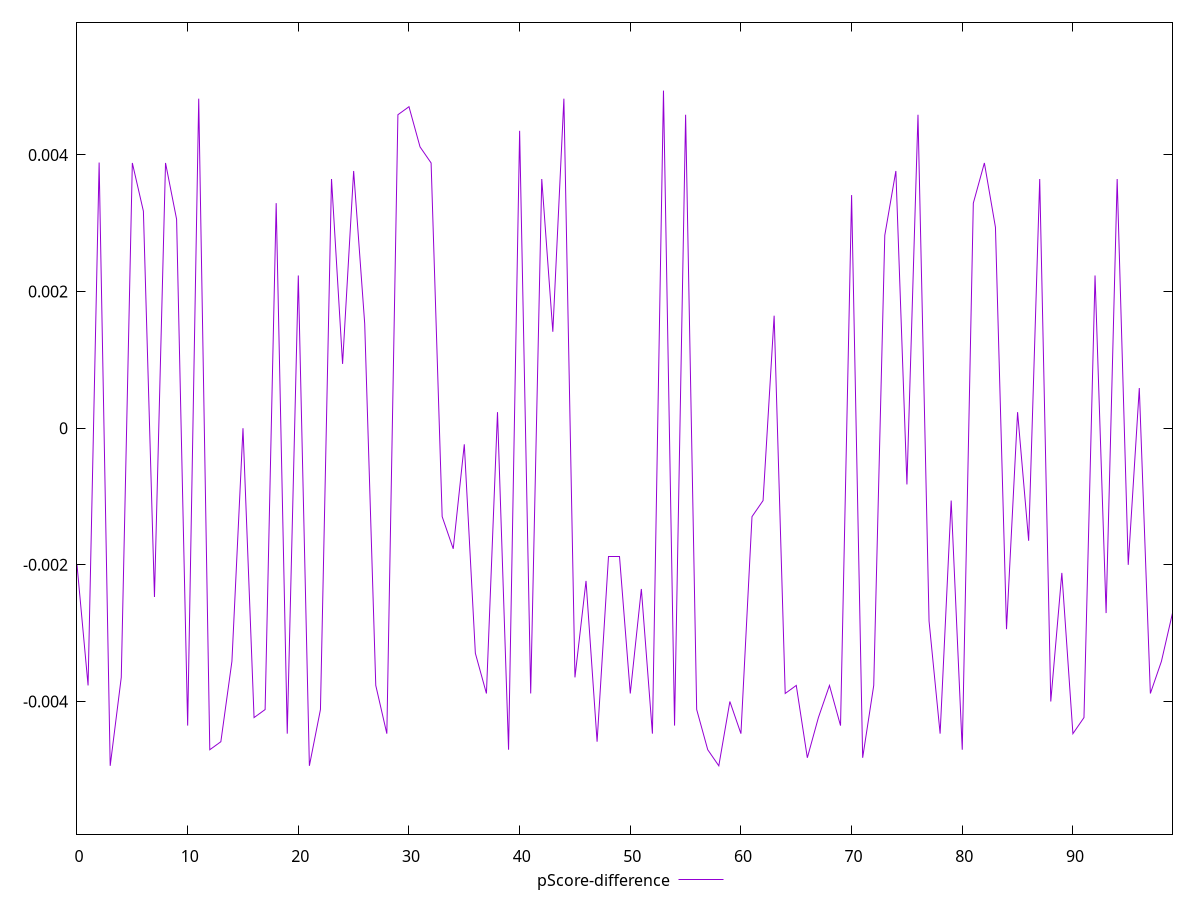 reset

$pScoreDifference <<EOF
0 -0.0020000000000000018
1 -0.0037647058823528923
2 0.0038888888888889417
3 -0.004941176470588227
4 -0.0036470588235294477
5 0.003882352941176448
6 0.0031764705882352806
7 -0.0024705882352941133
8 0.003882352941176448
9 0.0030588235294117805
10 -0.004352941176470615
11 0.0048235294117647265
12 -0.004705882352941171
13 -0.004588235294117671
14 -0.003411764705882392
15 0
16 -0.004235294117647059
17 -0.004117647058823559
18 0.0032941176470588363
19 -0.004470588235294115
20 0.0022352941176470575
21 -0.004941176470588227
22 -0.004117647058823559
23 0.003647058823529392
24 0.0009411764705882231
25 0.003764705882352948
26 0.0015294117647058902
27 -0.003764705882352948
28 -0.004470588235294115
29 0.004588235294117615
30 0.004705882352941171
31 0.004117647058823504
32 0.003882352941176448
33 -0.0012941176470588345
34 -0.001764705882352946
35 -0.00023529411764705577
36 -0.0032941176470588363
37 -0.0038823529411765034
38 0.00023529411764705577
39 -0.004705882352941171
40 0.004352941176470615
41 -0.0038823529411765034
42 0.003647058823529392
43 0.0014117647058823346
44 0.0048235294117647265
45 -0.0036470588235294477
46 -0.0022352941176470575
47 -0.004588235294117671
48 -0.0018823529411765016
49 -0.0018823529411765016
50 -0.0038823529411765034
51 -0.002352941176470613
52 -0.004470588235294115
53 0.004941176470588227
54 -0.004352941176470615
55 0.004588235294117615
56 -0.004117647058823559
57 -0.004705882352941171
58 -0.004941176470588227
59 -0.0040000000000000036
60 -0.004470588235294115
61 -0.0012941176470588345
62 -0.0010588235294117787
63 0.0016470588235293904
64 -0.0038823529411765034
65 -0.003764705882352948
66 -0.0048235294117647265
67 -0.004235294117647059
68 -0.003764705882352948
69 -0.004352941176470615
70 0.0034117647058823364
71 -0.0048235294117647265
72 -0.003764705882352948
73 0.0028235294117647247
74 0.003764705882352948
75 -0.0008235294117647229
76 0.004588235294117615
77 -0.0028235294117647247
78 -0.004470588235294115
79 -0.0010588235294117787
80 -0.004705882352941171
81 0.0032941176470588363
82 0.0038823529411765034
83 0.002941176470588225
84 -0.002941176470588225
85 0.00023529411764705577
86 -0.0016470588235294459
87 0.003647058823529392
88 -0.0040000000000000036
89 -0.0021176470588235574
90 -0.004470588235294115
91 -0.004235294117647059
92 0.0022352941176470575
93 -0.002705882352941169
94 0.003647058823529392
95 -0.0020000000000000018
96 0.0005882352941176672
97 -0.0038823529411765034
98 -0.003411764705882392
99 -0.002705882352941169
EOF

set key outside below
set xrange [0:99]
set yrange [-0.005941176470588227:0.005941176470588227]
set trange [-0.005941176470588227:0.005941176470588227]
set terminal svg size 640, 500 enhanced background rgb 'white'
set output "report_00019_2021-02-10T18-14-37.922Z//render-blocking-resources/samples/pages+cached/pScore-difference/values.svg"

plot $pScoreDifference title "pScore-difference" with line

reset
